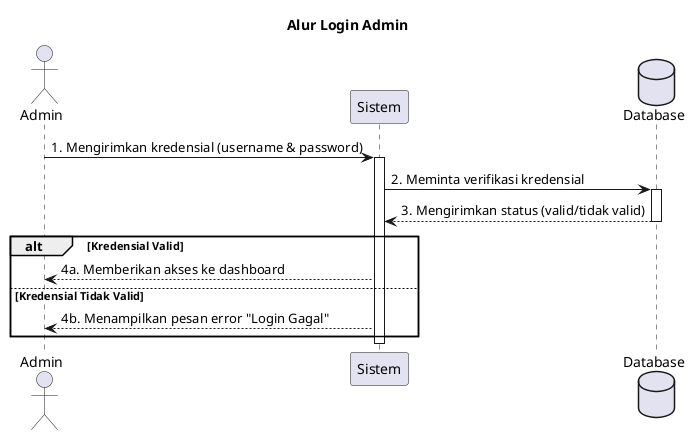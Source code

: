 @startuml
' //===== Konfigurasi Tampilan (Opsional) =====//
' skinparam actorStyle awesome
' skinparam sequenceParticipant underline
' skinparam sequenceArrowingStyle open

' //===== Definisi Aktor & Partisipan =====//
actor Admin
participant "Sistem" as System
database "Database" as DB

' //===== Alur Diagram =====//
title Alur Login Admin

Admin -> System : 1. Mengirimkan kredensial (username & password)
activate System

System -> DB : 2. Meminta verifikasi kredensial
activate DB
DB --> System : 3. Mengirimkan status (valid/tidak valid)
deactivate DB

alt Kredensial Valid
    System --> Admin : 4a. Memberikan akses ke dashboard
else Kredensial Tidak Valid
    System --> Admin : 4b. Menampilkan pesan error "Login Gagal"
end

deactivate System

@enduml